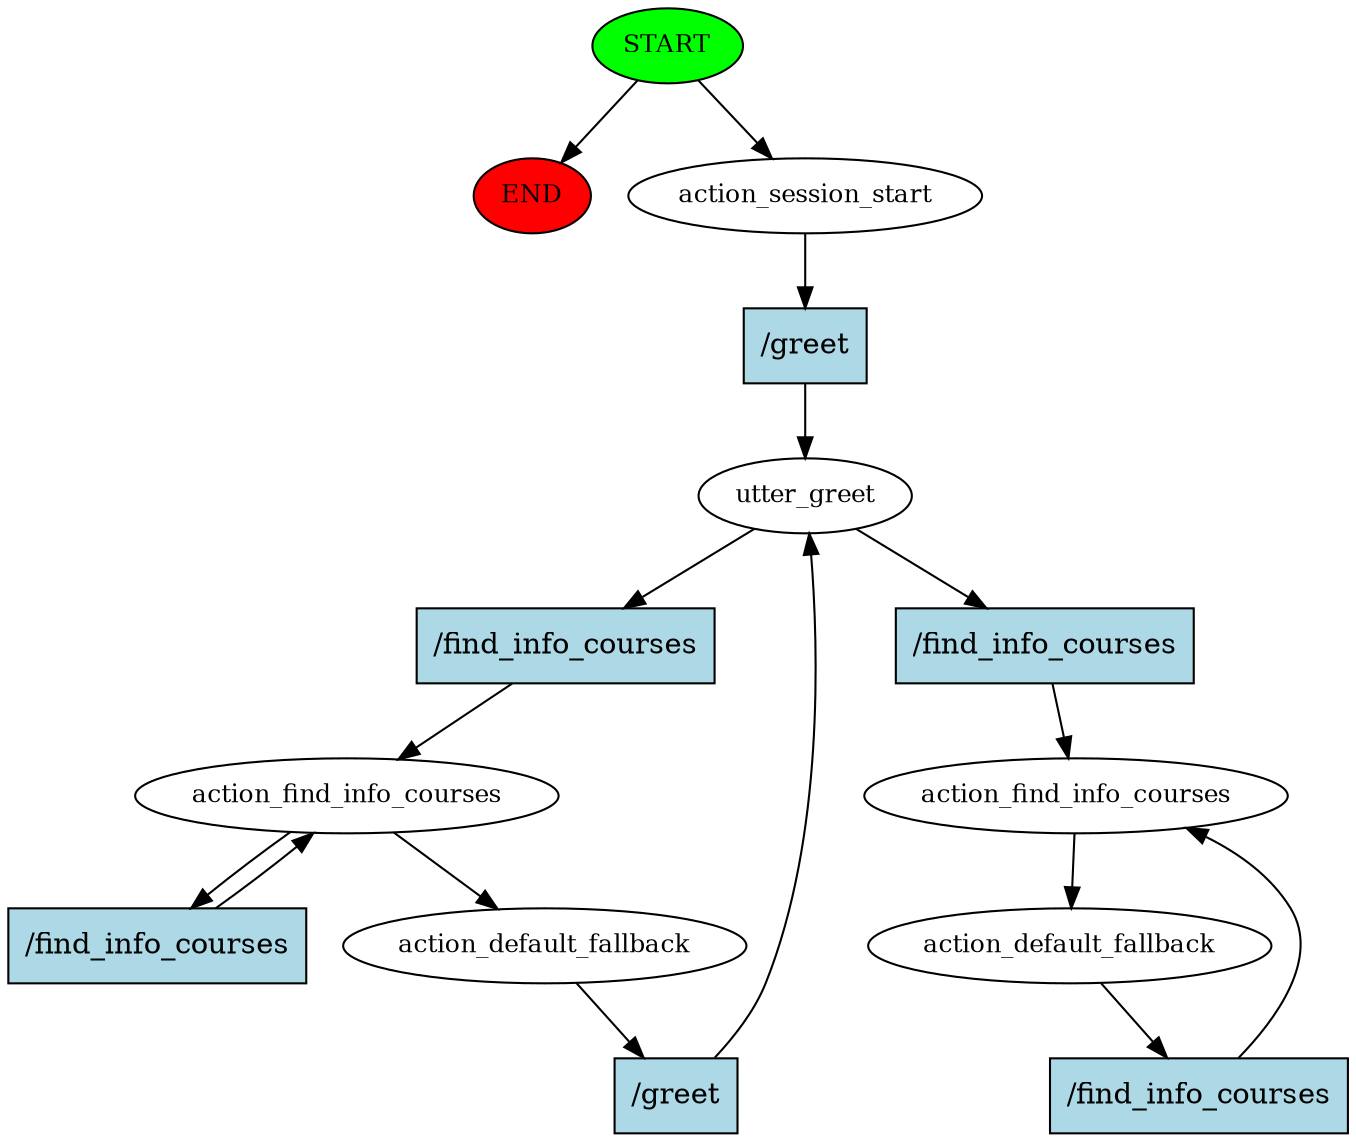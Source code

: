 digraph  {
0 [class="start active", fillcolor=green, fontsize=12, label=START, style=filled];
"-1" [class=end, fillcolor=red, fontsize=12, label=END, style=filled];
1 [class=active, fontsize=12, label=action_session_start];
2 [class=active, fontsize=12, label=utter_greet];
3 [class=active, fontsize=12, label=action_find_info_courses];
5 [class=active, fontsize=12, label=action_default_fallback];
7 [class=active, fontsize=12, label=action_find_info_courses];
8 [class="active dashed", fontsize=12, label=action_default_fallback];
11 [class="intent active", fillcolor=lightblue, label="/greet", shape=rect, style=filled];
12 [class="intent active", fillcolor=lightblue, label="/find_info_courses", shape=rect, style=filled];
13 [class="intent active", fillcolor=lightblue, label="/find_info_courses", shape=rect, style=filled];
14 [class="intent active", fillcolor=lightblue, label="/find_info_courses", shape=rect, style=filled];
15 [class="intent active", fillcolor=lightblue, label="/greet", shape=rect, style=filled];
16 [class="intent active", fillcolor=lightblue, label="/find_info_courses", shape=rect, style=filled];
0 -> "-1"  [class="", key=NONE, label=""];
0 -> 1  [class=active, key=NONE, label=""];
1 -> 11  [class=active, key=0];
2 -> 12  [class=active, key=0];
2 -> 13  [class=active, key=0];
3 -> 5  [class=active, key=NONE, label=""];
3 -> 14  [class=active, key=0];
5 -> 15  [class=active, key=0];
7 -> 8  [class=active, key=NONE, label=""];
8 -> 16  [class=active, key=0];
11 -> 2  [class=active, key=0];
12 -> 3  [class=active, key=0];
13 -> 7  [class=active, key=0];
14 -> 3  [class=active, key=0];
15 -> 2  [class=active, key=0];
16 -> 7  [class=active, key=0];
}
